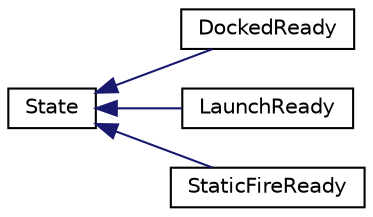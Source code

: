 digraph "Graphical Class Hierarchy"
{
 // LATEX_PDF_SIZE
  edge [fontname="Helvetica",fontsize="10",labelfontname="Helvetica",labelfontsize="10"];
  node [fontname="Helvetica",fontsize="10",shape=record];
  rankdir="LR";
  Node0 [label="State",height=0.2,width=0.4,color="black", fillcolor="white", style="filled",URL="$classState.html",tooltip=" "];
  Node0 -> Node1 [dir="back",color="midnightblue",fontsize="10",style="solid",fontname="Helvetica"];
  Node1 [label="DockedReady",height=0.2,width=0.4,color="black", fillcolor="white", style="filled",URL="$classDockedReady.html",tooltip=" "];
  Node0 -> Node2 [dir="back",color="midnightblue",fontsize="10",style="solid",fontname="Helvetica"];
  Node2 [label="LaunchReady",height=0.2,width=0.4,color="black", fillcolor="white", style="filled",URL="$classLaunchReady.html",tooltip=" "];
  Node0 -> Node3 [dir="back",color="midnightblue",fontsize="10",style="solid",fontname="Helvetica"];
  Node3 [label="StaticFireReady",height=0.2,width=0.4,color="black", fillcolor="white", style="filled",URL="$classStaticFireReady.html",tooltip=" "];
}

